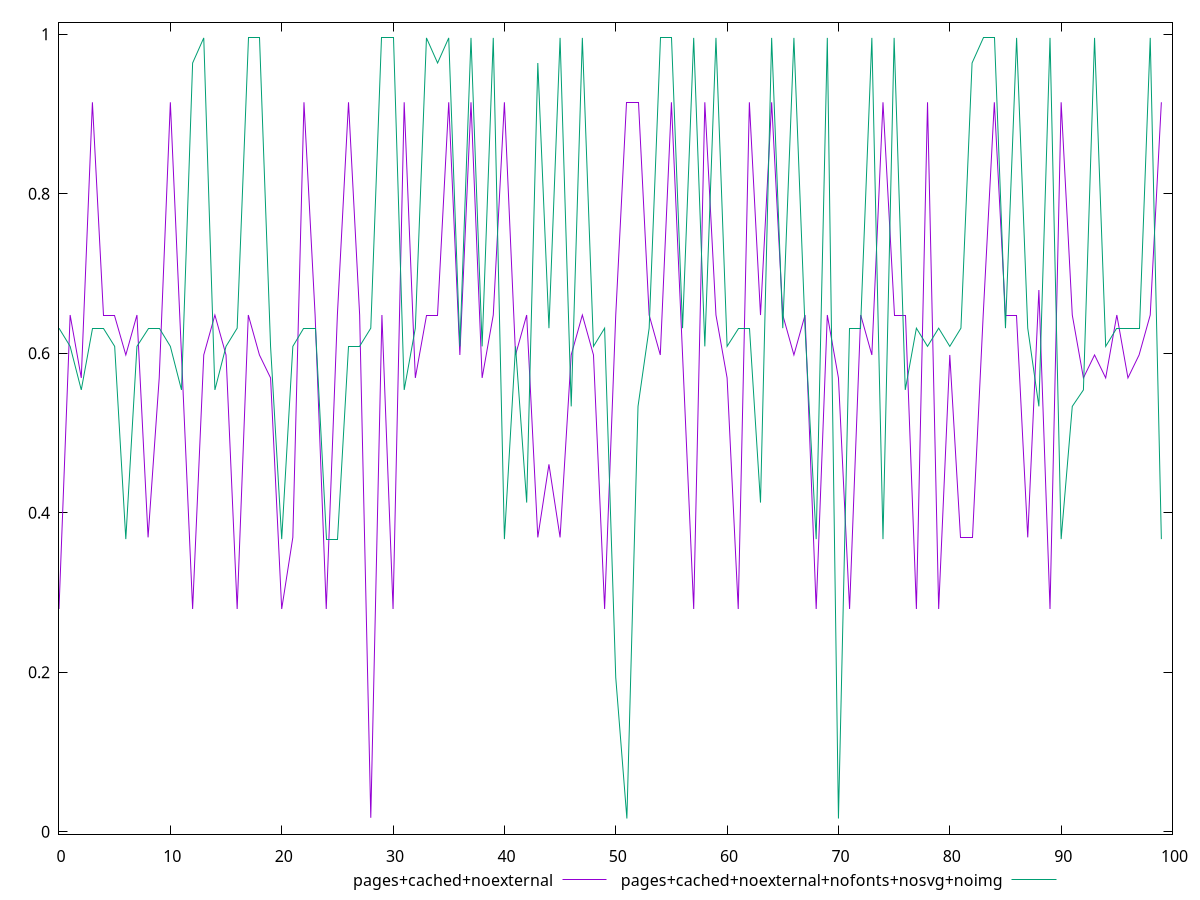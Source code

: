 $_pagesCachedNoexternal <<EOF
0.27931295209719315
0.6478936866255779
0.5690350599985126
0.9146517814122077
0.6478936866255779
0.6478936866255779
0.5978316776798642
0.6478936866255779
0.3690659991228524
0.5690350599985126
0.9146517814122077
0.5978316776798642
0.27931295209719315
0.5978316776798642
0.6478936866255779
0.5978316776798642
0.27931295209719315
0.6478936866255779
0.5978316776798642
0.5690350599985126
0.27931295209719315
0.3690659991228524
0.9146517814122077
0.6478936866255779
0.27931295209719315
0.6478936866255779
0.9146517814122077
0.6478936866255779
0.017481246450500643
0.6478936866255779
0.27931295209719315
0.9146517814122077
0.5690350599985126
0.6478936866255779
0.6478936866255779
0.9146517814122077
0.5978316776798642
0.9146517814122077
0.5690350599985126
0.6478936866255779
0.9146517814122077
0.5978316776798642
0.6478936866255779
0.3690659991228524
0.46066090612573035
0.3690659991228524
0.5978316776798642
0.6478936866255779
0.5978316776798642
0.27931295209719315
0.6478936866255779
0.9146517814122077
0.9146517814122077
0.6478936866255779
0.5978316776798642
0.9146517814122077
0.5978316776798642
0.27931295209719315
0.9146517814122077
0.6478936866255779
0.5690350599985126
0.27931295209719315
0.9146517814122077
0.6478936866255779
0.9146517814122077
0.6478936866255779
0.5978316776798642
0.6478936866255779
0.27931295209719315
0.6478936866255779
0.5690350599985126
0.27931295209719315
0.6478936866255779
0.5978316776798642
0.9146517814122077
0.6478936866255779
0.6478936866255779
0.27931295209719315
0.9146517814122077
0.27931295209719315
0.5978316776798642
0.3690659991228524
0.3690659991228524
0.6478936866255779
0.9146517814122077
0.6478936866255779
0.6478936866255779
0.3690659991228524
0.6792219852973744
0.27931295209719315
0.9146517814122077
0.6478936866255779
0.5690350599985126
0.5978316776798642
0.5690350599985126
0.6478936866255779
0.5690350599985126
0.5978316776798642
0.6478936866255779
0.9146517814122077
EOF
$_pagesCachedNoexternalNofontsNosvgNoimg <<EOF
0.6313938914065288
0.6085969600017687
0.5540004695589968
0.6313938914065288
0.6313938914065288
0.6085969600017687
0.36692102630185863
0.6085969600017687
0.6313938914065288
0.6313938914065288
0.6085969600017687
0.5540004695589968
0.9638914552234408
0.9953476174851198
0.5540004695589968
0.6085969600017687
0.6313938914065288
0.9953476174851198
0.9953476174851198
0.6085969600017687
0.36692102630185863
0.6085969600017687
0.6313938914065288
0.6313938914065288
0.36692102630185863
0.36692102630185863
0.6085969600017687
0.6085969600017687
0.6313938914065288
0.9953476174851198
0.9953476174851198
0.5540004695589968
0.6313938914065288
0.9953476174851198
0.9638914552234408
0.9953476174851198
0.6085969600017687
0.9953476174851198
0.6085969600017687
0.9953476174851198
0.36692102630185863
0.6085969600017687
0.4127453832736135
0.9638914552234408
0.6313938914065288
0.9953476174851198
0.5333589402932184
0.9953476174851198
0.6085969600017687
0.6313938914065288
0.19334310878554029
0.01659363310226647
0.5333589402932184
0.6313938914065288
0.9953476174851198
0.9953476174851198
0.6313938914065288
0.9953476174851198
0.6085969600017687
0.9953476174851198
0.6085969600017687
0.6313938914065288
0.6313938914065288
0.4127453832736135
0.9953476174851198
0.6313938914065288
0.9953476174851198
0.6313938914065288
0.36692102630185863
0.9953476174851198
0.01659363310226647
0.6313938914065288
0.6313938914065288
0.9953476174851198
0.36692102630185863
0.9953476174851198
0.5540004695589968
0.6313938914065288
0.6085969600017687
0.6313938914065288
0.6085969600017687
0.6313938914065288
0.9638914552234408
0.9953476174851198
0.9953476174851198
0.6313938914065288
0.9953476174851198
0.6313938914065288
0.5333589402932184
0.9953476174851198
0.36692102630185863
0.5333589402932184
0.5540004695589968
0.9953476174851198
0.6085969600017687
0.6313938914065288
0.6313938914065288
0.6313938914065288
0.9953476174851198
0.36692102630185863
EOF
set key outside below
set terminal pngcairo
set output "report_00005_2020-11-02T22-26-11.212Z/cumulative-layout-shift/cumulative-layout-shift_pages+cached+noexternal_pages+cached+noexternal+nofonts+nosvg+noimg.png"
set yrange [-0.002981446585390596:1.014922697172777]
plot $_pagesCachedNoexternal title "pages+cached+noexternal" with line ,$_pagesCachedNoexternalNofontsNosvgNoimg title "pages+cached+noexternal+nofonts+nosvg+noimg" with line ,